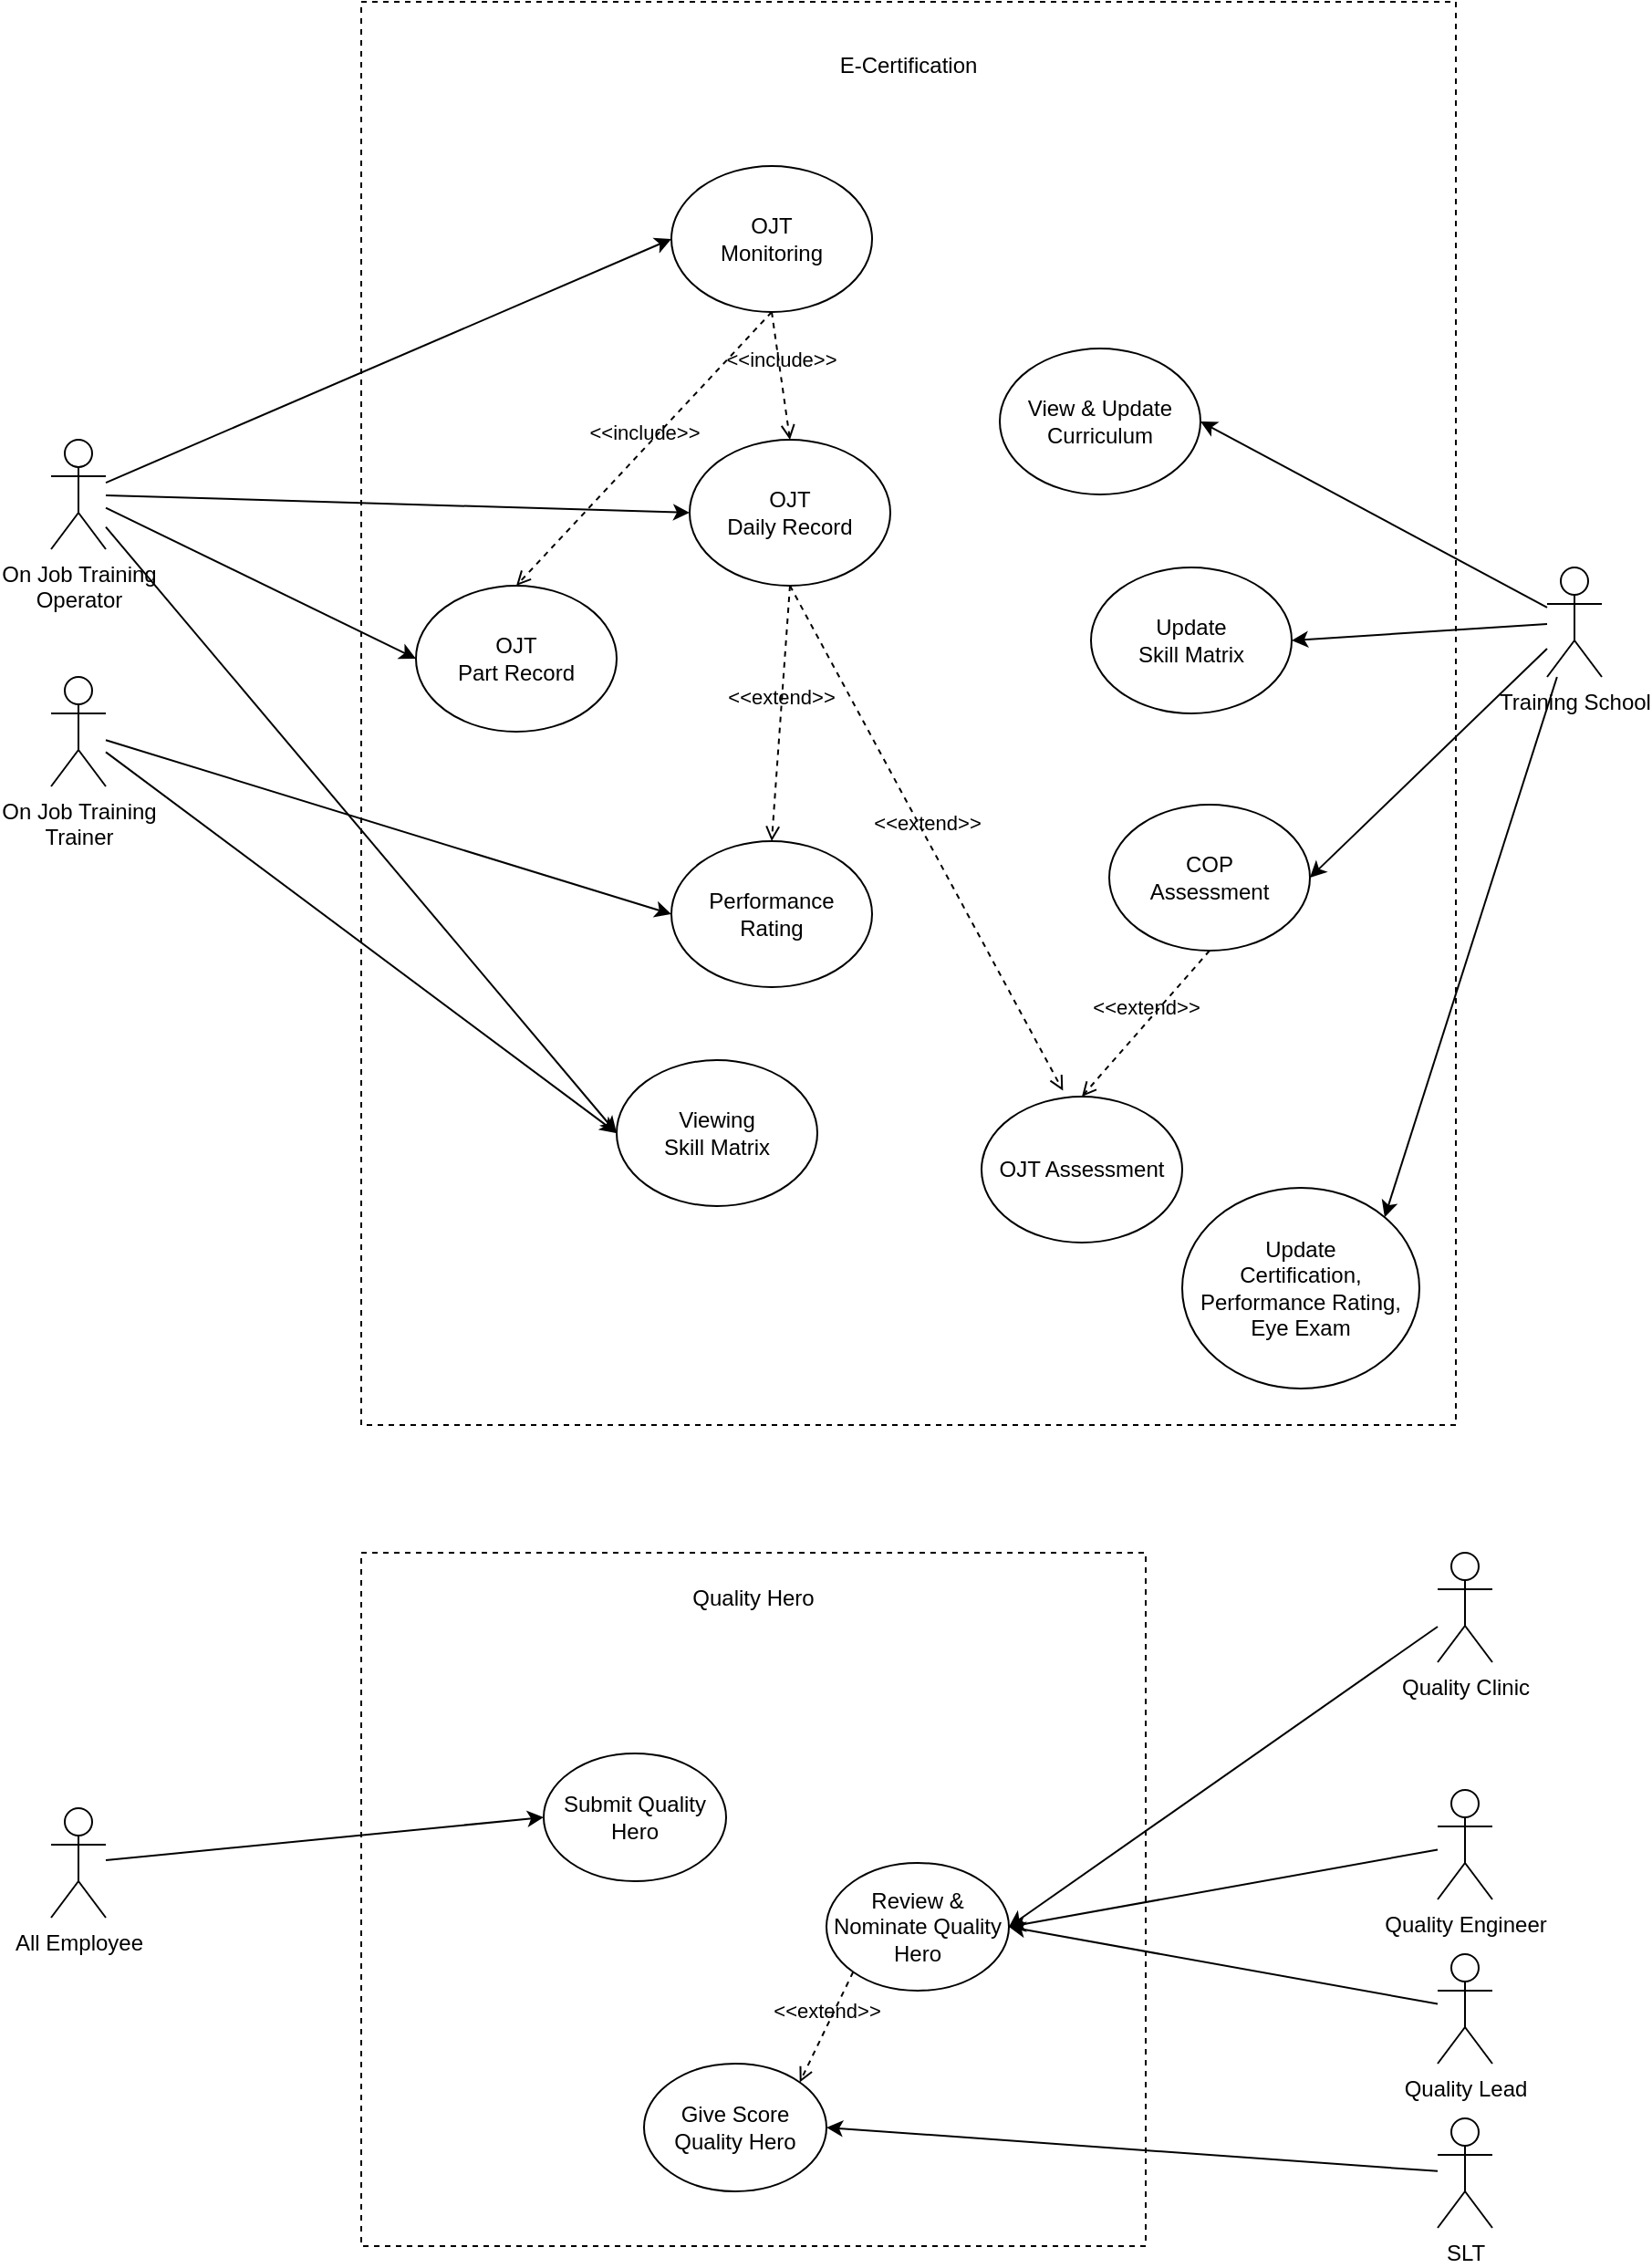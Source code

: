 <mxfile version="28.1.0" pages="5">
  <diagram name="Usecase" id="vAN0KJlrT1s0Eo0WOsTo">
    <mxGraphModel dx="1729" dy="2122" grid="1" gridSize="10" guides="1" tooltips="1" connect="1" arrows="1" fold="1" page="1" pageScale="1" pageWidth="850" pageHeight="1100" math="0" shadow="0">
      <root>
        <mxCell id="0" />
        <mxCell id="1" parent="0" />
        <mxCell id="QV0MePQZohn8qoribHQy-36" value="" style="rounded=0;whiteSpace=wrap;html=1;fillColor=none;dashed=1;" vertex="1" parent="1">
          <mxGeometry x="430" y="-80" width="600" height="780" as="geometry" />
        </mxCell>
        <mxCell id="QV0MePQZohn8qoribHQy-19" style="edgeStyle=none;rounded=0;orthogonalLoop=1;jettySize=auto;html=1;entryX=0;entryY=0.5;entryDx=0;entryDy=0;" edge="1" parent="1" source="QV0MePQZohn8qoribHQy-1" target="QV0MePQZohn8qoribHQy-8">
          <mxGeometry relative="1" as="geometry" />
        </mxCell>
        <mxCell id="QV0MePQZohn8qoribHQy-20" style="edgeStyle=none;rounded=0;orthogonalLoop=1;jettySize=auto;html=1;entryX=0;entryY=0.5;entryDx=0;entryDy=0;" edge="1" parent="1" source="QV0MePQZohn8qoribHQy-1" target="QV0MePQZohn8qoribHQy-9">
          <mxGeometry relative="1" as="geometry" />
        </mxCell>
        <mxCell id="QV0MePQZohn8qoribHQy-21" style="edgeStyle=none;rounded=0;orthogonalLoop=1;jettySize=auto;html=1;entryX=0;entryY=0.5;entryDx=0;entryDy=0;" edge="1" parent="1" source="QV0MePQZohn8qoribHQy-1" target="QV0MePQZohn8qoribHQy-12">
          <mxGeometry relative="1" as="geometry" />
        </mxCell>
        <mxCell id="QV0MePQZohn8qoribHQy-27" style="edgeStyle=none;rounded=0;orthogonalLoop=1;jettySize=auto;html=1;entryX=0;entryY=0.5;entryDx=0;entryDy=0;" edge="1" parent="1" source="QV0MePQZohn8qoribHQy-1" target="QV0MePQZohn8qoribHQy-13">
          <mxGeometry relative="1" as="geometry" />
        </mxCell>
        <mxCell id="QV0MePQZohn8qoribHQy-1" value="On Job Training&lt;div&gt;Operator&lt;/div&gt;" style="shape=umlActor;verticalLabelPosition=bottom;verticalAlign=top;html=1;outlineConnect=0;" vertex="1" parent="1">
          <mxGeometry x="260" y="160" width="30" height="60" as="geometry" />
        </mxCell>
        <mxCell id="QV0MePQZohn8qoribHQy-22" style="edgeStyle=none;rounded=0;orthogonalLoop=1;jettySize=auto;html=1;entryX=0;entryY=0.5;entryDx=0;entryDy=0;" edge="1" parent="1" source="QV0MePQZohn8qoribHQy-6" target="QV0MePQZohn8qoribHQy-10">
          <mxGeometry relative="1" as="geometry" />
        </mxCell>
        <mxCell id="QV0MePQZohn8qoribHQy-26" style="edgeStyle=none;rounded=0;orthogonalLoop=1;jettySize=auto;html=1;entryX=0;entryY=0.5;entryDx=0;entryDy=0;" edge="1" parent="1" source="QV0MePQZohn8qoribHQy-6" target="QV0MePQZohn8qoribHQy-13">
          <mxGeometry relative="1" as="geometry" />
        </mxCell>
        <mxCell id="QV0MePQZohn8qoribHQy-6" value="On Job Training&lt;div&gt;Trainer&lt;/div&gt;" style="shape=umlActor;verticalLabelPosition=bottom;verticalAlign=top;html=1;outlineConnect=0;" vertex="1" parent="1">
          <mxGeometry x="260" y="290" width="30" height="60" as="geometry" />
        </mxCell>
        <mxCell id="QV0MePQZohn8qoribHQy-28" style="edgeStyle=none;rounded=0;orthogonalLoop=1;jettySize=auto;html=1;entryX=1;entryY=0.5;entryDx=0;entryDy=0;" edge="1" parent="1" source="QV0MePQZohn8qoribHQy-7" target="QV0MePQZohn8qoribHQy-11">
          <mxGeometry relative="1" as="geometry" />
        </mxCell>
        <mxCell id="QV0MePQZohn8qoribHQy-29" style="edgeStyle=none;rounded=0;orthogonalLoop=1;jettySize=auto;html=1;entryX=1;entryY=0.5;entryDx=0;entryDy=0;" edge="1" parent="1" source="QV0MePQZohn8qoribHQy-7" target="QV0MePQZohn8qoribHQy-14">
          <mxGeometry relative="1" as="geometry" />
        </mxCell>
        <mxCell id="QV0MePQZohn8qoribHQy-35" style="edgeStyle=none;rounded=0;orthogonalLoop=1;jettySize=auto;html=1;entryX=1;entryY=0.5;entryDx=0;entryDy=0;" edge="1" parent="1" source="QV0MePQZohn8qoribHQy-7" target="QV0MePQZohn8qoribHQy-15">
          <mxGeometry relative="1" as="geometry" />
        </mxCell>
        <mxCell id="QV0MePQZohn8qoribHQy-39" style="edgeStyle=none;rounded=0;orthogonalLoop=1;jettySize=auto;html=1;entryX=1;entryY=0;entryDx=0;entryDy=0;" edge="1" parent="1" source="QV0MePQZohn8qoribHQy-7" target="QV0MePQZohn8qoribHQy-17">
          <mxGeometry relative="1" as="geometry" />
        </mxCell>
        <mxCell id="QV0MePQZohn8qoribHQy-7" value="Training School" style="shape=umlActor;verticalLabelPosition=bottom;verticalAlign=top;html=1;outlineConnect=0;" vertex="1" parent="1">
          <mxGeometry x="1080" y="230" width="30" height="60" as="geometry" />
        </mxCell>
        <mxCell id="QV0MePQZohn8qoribHQy-8" value="OJT&lt;br&gt;Daily Record" style="ellipse;whiteSpace=wrap;html=1;" vertex="1" parent="1">
          <mxGeometry x="610" y="160" width="110" height="80" as="geometry" />
        </mxCell>
        <mxCell id="QV0MePQZohn8qoribHQy-9" value="OJT&lt;br&gt;Part Record" style="ellipse;whiteSpace=wrap;html=1;" vertex="1" parent="1">
          <mxGeometry x="460" y="240" width="110" height="80" as="geometry" />
        </mxCell>
        <mxCell id="QV0MePQZohn8qoribHQy-10" value="Performance &lt;br&gt;Rating" style="ellipse;whiteSpace=wrap;html=1;" vertex="1" parent="1">
          <mxGeometry x="600" y="380" width="110" height="80" as="geometry" />
        </mxCell>
        <mxCell id="QV0MePQZohn8qoribHQy-11" value="View &amp;amp; Update&lt;div&gt;Curriculum&lt;/div&gt;" style="ellipse;whiteSpace=wrap;html=1;" vertex="1" parent="1">
          <mxGeometry x="780" y="110" width="110" height="80" as="geometry" />
        </mxCell>
        <mxCell id="QV0MePQZohn8qoribHQy-12" value="OJT &lt;br&gt;Monitoring" style="ellipse;whiteSpace=wrap;html=1;" vertex="1" parent="1">
          <mxGeometry x="600" y="10" width="110" height="80" as="geometry" />
        </mxCell>
        <mxCell id="QV0MePQZohn8qoribHQy-13" value="Viewing &lt;br&gt;Skill Matrix" style="ellipse;whiteSpace=wrap;html=1;" vertex="1" parent="1">
          <mxGeometry x="570" y="500" width="110" height="80" as="geometry" />
        </mxCell>
        <mxCell id="QV0MePQZohn8qoribHQy-14" value="Update&lt;br&gt;Skill Matrix" style="ellipse;whiteSpace=wrap;html=1;" vertex="1" parent="1">
          <mxGeometry x="830" y="230" width="110" height="80" as="geometry" />
        </mxCell>
        <mxCell id="QV0MePQZohn8qoribHQy-15" value="COP&lt;br&gt;Assessment" style="ellipse;whiteSpace=wrap;html=1;" vertex="1" parent="1">
          <mxGeometry x="840" y="360" width="110" height="80" as="geometry" />
        </mxCell>
        <mxCell id="QV0MePQZohn8qoribHQy-16" value="OJT Assessment" style="ellipse;whiteSpace=wrap;html=1;" vertex="1" parent="1">
          <mxGeometry x="770" y="520" width="110" height="80" as="geometry" />
        </mxCell>
        <mxCell id="QV0MePQZohn8qoribHQy-17" value="Update &lt;br&gt;Certification, Performance Rating, Eye Exam" style="ellipse;whiteSpace=wrap;html=1;" vertex="1" parent="1">
          <mxGeometry x="880" y="570" width="130" height="110" as="geometry" />
        </mxCell>
        <mxCell id="QV0MePQZohn8qoribHQy-23" value="&amp;lt;&amp;lt;extend&amp;gt;&amp;gt;" style="html=1;verticalAlign=bottom;labelBackgroundColor=none;endArrow=open;endFill=0;dashed=1;rounded=0;entryX=0.5;entryY=0;entryDx=0;entryDy=0;exitX=0.5;exitY=1;exitDx=0;exitDy=0;" edge="1" parent="1" source="QV0MePQZohn8qoribHQy-8" target="QV0MePQZohn8qoribHQy-10">
          <mxGeometry width="160" relative="1" as="geometry">
            <mxPoint x="460" y="280" as="sourcePoint" />
            <mxPoint x="620" y="280" as="targetPoint" />
          </mxGeometry>
        </mxCell>
        <mxCell id="QV0MePQZohn8qoribHQy-24" value="&amp;lt;&amp;lt;include&amp;gt;&amp;gt;" style="html=1;verticalAlign=bottom;labelBackgroundColor=none;endArrow=open;endFill=0;dashed=1;rounded=0;entryX=0.5;entryY=0;entryDx=0;entryDy=0;exitX=0.5;exitY=1;exitDx=0;exitDy=0;" edge="1" parent="1" source="QV0MePQZohn8qoribHQy-12" target="QV0MePQZohn8qoribHQy-9">
          <mxGeometry width="160" relative="1" as="geometry">
            <mxPoint x="460" y="280" as="sourcePoint" />
            <mxPoint x="620" y="280" as="targetPoint" />
          </mxGeometry>
        </mxCell>
        <mxCell id="QV0MePQZohn8qoribHQy-25" value="&amp;lt;&amp;lt;include&amp;gt;&amp;gt;" style="html=1;verticalAlign=bottom;labelBackgroundColor=none;endArrow=open;endFill=0;dashed=1;rounded=0;entryX=0.5;entryY=0;entryDx=0;entryDy=0;exitX=0.5;exitY=1;exitDx=0;exitDy=0;" edge="1" parent="1" source="QV0MePQZohn8qoribHQy-12" target="QV0MePQZohn8qoribHQy-8">
          <mxGeometry width="160" relative="1" as="geometry">
            <mxPoint x="720" y="190" as="sourcePoint" />
            <mxPoint x="580" y="340" as="targetPoint" />
          </mxGeometry>
        </mxCell>
        <mxCell id="QV0MePQZohn8qoribHQy-33" value="&amp;lt;&amp;lt;extend&amp;gt;&amp;gt;" style="html=1;verticalAlign=bottom;labelBackgroundColor=none;endArrow=open;endFill=0;dashed=1;rounded=0;entryX=0.406;entryY=-0.04;entryDx=0;entryDy=0;exitX=0.5;exitY=1;exitDx=0;exitDy=0;entryPerimeter=0;" edge="1" parent="1" source="QV0MePQZohn8qoribHQy-8" target="QV0MePQZohn8qoribHQy-16">
          <mxGeometry width="160" relative="1" as="geometry">
            <mxPoint x="760" y="350" as="sourcePoint" />
            <mxPoint x="935" y="496" as="targetPoint" />
          </mxGeometry>
        </mxCell>
        <mxCell id="QV0MePQZohn8qoribHQy-34" value="&amp;lt;&amp;lt;extend&amp;gt;&amp;gt;" style="html=1;verticalAlign=bottom;labelBackgroundColor=none;endArrow=open;endFill=0;dashed=1;rounded=0;entryX=0.5;entryY=0;entryDx=0;entryDy=0;exitX=0.5;exitY=1;exitDx=0;exitDy=0;" edge="1" parent="1" source="QV0MePQZohn8qoribHQy-15" target="QV0MePQZohn8qoribHQy-16">
          <mxGeometry width="160" relative="1" as="geometry">
            <mxPoint x="680" y="250" as="sourcePoint" />
            <mxPoint x="830" y="517" as="targetPoint" />
          </mxGeometry>
        </mxCell>
        <mxCell id="QV0MePQZohn8qoribHQy-37" value="E-Certification" style="text;html=1;align=center;verticalAlign=middle;whiteSpace=wrap;rounded=0;" vertex="1" parent="1">
          <mxGeometry x="675" y="-60" width="110" height="30" as="geometry" />
        </mxCell>
        <mxCell id="QV0MePQZohn8qoribHQy-40" value="" style="rounded=0;whiteSpace=wrap;html=1;fillColor=none;dashed=1;" vertex="1" parent="1">
          <mxGeometry x="430" y="770" width="430" height="380" as="geometry" />
        </mxCell>
        <mxCell id="QV0MePQZohn8qoribHQy-41" value="Quality Hero" style="text;html=1;align=center;verticalAlign=middle;whiteSpace=wrap;rounded=0;" vertex="1" parent="1">
          <mxGeometry x="590" y="780" width="110" height="30" as="geometry" />
        </mxCell>
        <mxCell id="QV0MePQZohn8qoribHQy-50" style="edgeStyle=none;rounded=0;orthogonalLoop=1;jettySize=auto;html=1;entryX=0;entryY=0.5;entryDx=0;entryDy=0;" edge="1" parent="1" source="QV0MePQZohn8qoribHQy-42" target="QV0MePQZohn8qoribHQy-43">
          <mxGeometry relative="1" as="geometry" />
        </mxCell>
        <mxCell id="QV0MePQZohn8qoribHQy-42" value="All Employee" style="shape=umlActor;verticalLabelPosition=bottom;verticalAlign=top;html=1;outlineConnect=0;" vertex="1" parent="1">
          <mxGeometry x="260" y="910" width="30" height="60" as="geometry" />
        </mxCell>
        <mxCell id="QV0MePQZohn8qoribHQy-43" value="Submit Quality Hero" style="ellipse;whiteSpace=wrap;html=1;" vertex="1" parent="1">
          <mxGeometry x="530" y="880" width="100" height="70" as="geometry" />
        </mxCell>
        <mxCell id="QV0MePQZohn8qoribHQy-44" value="Review &amp;amp; Nominate Quality Hero" style="ellipse;whiteSpace=wrap;html=1;" vertex="1" parent="1">
          <mxGeometry x="685" y="940" width="100" height="70" as="geometry" />
        </mxCell>
        <mxCell id="QV0MePQZohn8qoribHQy-45" value="Give Score&lt;div&gt;Quality Hero&lt;/div&gt;" style="ellipse;whiteSpace=wrap;html=1;" vertex="1" parent="1">
          <mxGeometry x="585" y="1050" width="100" height="70" as="geometry" />
        </mxCell>
        <mxCell id="QV0MePQZohn8qoribHQy-51" style="edgeStyle=none;rounded=0;orthogonalLoop=1;jettySize=auto;html=1;entryX=1;entryY=0.5;entryDx=0;entryDy=0;" edge="1" parent="1" source="QV0MePQZohn8qoribHQy-46" target="QV0MePQZohn8qoribHQy-44">
          <mxGeometry relative="1" as="geometry" />
        </mxCell>
        <mxCell id="QV0MePQZohn8qoribHQy-46" value="Quality Clinic" style="shape=umlActor;verticalLabelPosition=bottom;verticalAlign=top;html=1;outlineConnect=0;" vertex="1" parent="1">
          <mxGeometry x="1020" y="770" width="30" height="60" as="geometry" />
        </mxCell>
        <mxCell id="QV0MePQZohn8qoribHQy-52" style="edgeStyle=none;rounded=0;orthogonalLoop=1;jettySize=auto;html=1;entryX=1;entryY=0.5;entryDx=0;entryDy=0;" edge="1" parent="1" source="QV0MePQZohn8qoribHQy-47" target="QV0MePQZohn8qoribHQy-44">
          <mxGeometry relative="1" as="geometry" />
        </mxCell>
        <mxCell id="QV0MePQZohn8qoribHQy-47" value="Quality Engineer" style="shape=umlActor;verticalLabelPosition=bottom;verticalAlign=top;html=1;outlineConnect=0;" vertex="1" parent="1">
          <mxGeometry x="1020" y="900" width="30" height="60" as="geometry" />
        </mxCell>
        <mxCell id="QV0MePQZohn8qoribHQy-56" style="edgeStyle=none;rounded=0;orthogonalLoop=1;jettySize=auto;html=1;entryX=1;entryY=0.5;entryDx=0;entryDy=0;" edge="1" parent="1" source="QV0MePQZohn8qoribHQy-48" target="QV0MePQZohn8qoribHQy-45">
          <mxGeometry relative="1" as="geometry" />
        </mxCell>
        <mxCell id="QV0MePQZohn8qoribHQy-48" value="SLT" style="shape=umlActor;verticalLabelPosition=bottom;verticalAlign=top;html=1;outlineConnect=0;" vertex="1" parent="1">
          <mxGeometry x="1020" y="1080" width="30" height="60" as="geometry" />
        </mxCell>
        <mxCell id="QV0MePQZohn8qoribHQy-53" style="edgeStyle=none;rounded=0;orthogonalLoop=1;jettySize=auto;html=1;entryX=1;entryY=0.5;entryDx=0;entryDy=0;" edge="1" parent="1" source="QV0MePQZohn8qoribHQy-49" target="QV0MePQZohn8qoribHQy-44">
          <mxGeometry relative="1" as="geometry" />
        </mxCell>
        <mxCell id="QV0MePQZohn8qoribHQy-49" value="Quality Lead" style="shape=umlActor;verticalLabelPosition=bottom;verticalAlign=top;html=1;outlineConnect=0;" vertex="1" parent="1">
          <mxGeometry x="1020" y="990" width="30" height="60" as="geometry" />
        </mxCell>
        <mxCell id="QV0MePQZohn8qoribHQy-55" value="&amp;lt;&amp;lt;extend&amp;gt;&amp;gt;" style="html=1;verticalAlign=bottom;labelBackgroundColor=none;endArrow=open;endFill=0;dashed=1;rounded=0;entryX=1;entryY=0;entryDx=0;entryDy=0;exitX=0;exitY=1;exitDx=0;exitDy=0;" edge="1" parent="1" source="QV0MePQZohn8qoribHQy-44" target="QV0MePQZohn8qoribHQy-45">
          <mxGeometry width="160" relative="1" as="geometry">
            <mxPoint x="790" y="740" as="sourcePoint" />
            <mxPoint x="910" y="667" as="targetPoint" />
          </mxGeometry>
        </mxCell>
      </root>
    </mxGraphModel>
  </diagram>
  <diagram id="2bo0rojTmRzkDdAldzj6" name="SubSystem DIagram">
    <mxGraphModel dx="1556" dy="920" grid="1" gridSize="10" guides="1" tooltips="1" connect="1" arrows="1" fold="1" page="1" pageScale="1" pageWidth="850" pageHeight="1100" math="0" shadow="0">
      <root>
        <mxCell id="0" />
        <mxCell id="1" parent="0" />
        <mxCell id="9ZQeWjVMcdLqzTaqFXvE-1" style="edgeStyle=none;rounded=0;orthogonalLoop=1;jettySize=auto;html=1;entryX=0;entryY=0.5;entryDx=0;entryDy=0;" edge="1" parent="1" source="9ZQeWjVMcdLqzTaqFXvE-3" target="9ZQeWjVMcdLqzTaqFXvE-10">
          <mxGeometry relative="1" as="geometry" />
        </mxCell>
        <mxCell id="9ZQeWjVMcdLqzTaqFXvE-2" style="edgeStyle=none;rounded=0;orthogonalLoop=1;jettySize=auto;html=1;entryX=0;entryY=0.5;entryDx=0;entryDy=0;" edge="1" parent="1" source="9ZQeWjVMcdLqzTaqFXvE-3" target="9ZQeWjVMcdLqzTaqFXvE-11">
          <mxGeometry relative="1" as="geometry" />
        </mxCell>
        <mxCell id="9ZQeWjVMcdLqzTaqFXvE-3" value="E-Certification" style="rounded=0;whiteSpace=wrap;html=1;" vertex="1" parent="1">
          <mxGeometry x="270" y="468" width="120" height="60" as="geometry" />
        </mxCell>
        <mxCell id="9ZQeWjVMcdLqzTaqFXvE-4" style="edgeStyle=none;rounded=0;orthogonalLoop=1;jettySize=auto;html=1;entryX=0;entryY=0.5;entryDx=0;entryDy=0;" edge="1" parent="1" source="9ZQeWjVMcdLqzTaqFXvE-10" target="9ZQeWjVMcdLqzTaqFXvE-12">
          <mxGeometry relative="1" as="geometry" />
        </mxCell>
        <mxCell id="9ZQeWjVMcdLqzTaqFXvE-5" style="edgeStyle=none;rounded=0;orthogonalLoop=1;jettySize=auto;html=1;entryX=0;entryY=0.5;entryDx=0;entryDy=0;" edge="1" parent="1" source="9ZQeWjVMcdLqzTaqFXvE-10" target="9ZQeWjVMcdLqzTaqFXvE-13">
          <mxGeometry relative="1" as="geometry" />
        </mxCell>
        <mxCell id="9ZQeWjVMcdLqzTaqFXvE-6" style="edgeStyle=none;rounded=0;orthogonalLoop=1;jettySize=auto;html=1;entryX=0;entryY=0.5;entryDx=0;entryDy=0;" edge="1" parent="1" source="9ZQeWjVMcdLqzTaqFXvE-10" target="9ZQeWjVMcdLqzTaqFXvE-14">
          <mxGeometry relative="1" as="geometry" />
        </mxCell>
        <mxCell id="9ZQeWjVMcdLqzTaqFXvE-7" style="edgeStyle=none;rounded=0;orthogonalLoop=1;jettySize=auto;html=1;entryX=0;entryY=0.5;entryDx=0;entryDy=0;" edge="1" parent="1" source="9ZQeWjVMcdLqzTaqFXvE-10" target="9ZQeWjVMcdLqzTaqFXvE-15">
          <mxGeometry relative="1" as="geometry" />
        </mxCell>
        <mxCell id="9ZQeWjVMcdLqzTaqFXvE-8" style="edgeStyle=none;rounded=0;orthogonalLoop=1;jettySize=auto;html=1;entryX=0;entryY=0.5;entryDx=0;entryDy=0;" edge="1" parent="1" source="9ZQeWjVMcdLqzTaqFXvE-10" target="9ZQeWjVMcdLqzTaqFXvE-16">
          <mxGeometry relative="1" as="geometry" />
        </mxCell>
        <mxCell id="9ZQeWjVMcdLqzTaqFXvE-9" style="edgeStyle=none;rounded=0;orthogonalLoop=1;jettySize=auto;html=1;entryX=0;entryY=0.5;entryDx=0;entryDy=0;" edge="1" parent="1" source="9ZQeWjVMcdLqzTaqFXvE-10" target="9ZQeWjVMcdLqzTaqFXvE-17">
          <mxGeometry relative="1" as="geometry" />
        </mxCell>
        <mxCell id="9ZQeWjVMcdLqzTaqFXvE-10" value="OJT App" style="rounded=0;whiteSpace=wrap;html=1;" vertex="1" parent="1">
          <mxGeometry x="430" y="363" width="120" height="60" as="geometry" />
        </mxCell>
        <mxCell id="9ZQeWjVMcdLqzTaqFXvE-11" value="Quality Hero App" style="rounded=0;whiteSpace=wrap;html=1;" vertex="1" parent="1">
          <mxGeometry x="440" y="710" width="120" height="60" as="geometry" />
        </mxCell>
        <mxCell id="9ZQeWjVMcdLqzTaqFXvE-12" value="Training School" style="rounded=0;whiteSpace=wrap;html=1;" vertex="1" parent="1">
          <mxGeometry x="660" y="220" width="120" height="60" as="geometry" />
        </mxCell>
        <mxCell id="9ZQeWjVMcdLqzTaqFXvE-13" value="Skill Matrix" style="rounded=0;whiteSpace=wrap;html=1;" vertex="1" parent="1">
          <mxGeometry x="660" y="303" width="120" height="60" as="geometry" />
        </mxCell>
        <mxCell id="9ZQeWjVMcdLqzTaqFXvE-14" value="COP" style="rounded=0;whiteSpace=wrap;html=1;" vertex="1" parent="1">
          <mxGeometry x="660" y="385" width="120" height="60" as="geometry" />
        </mxCell>
        <mxCell id="9ZQeWjVMcdLqzTaqFXvE-15" value="Certification" style="rounded=0;whiteSpace=wrap;html=1;" vertex="1" parent="1">
          <mxGeometry x="660" y="468" width="120" height="60" as="geometry" />
        </mxCell>
        <mxCell id="9ZQeWjVMcdLqzTaqFXvE-16" value="OJT" style="rounded=0;whiteSpace=wrap;html=1;" vertex="1" parent="1">
          <mxGeometry x="660" y="550" width="120" height="60" as="geometry" />
        </mxCell>
        <mxCell id="9ZQeWjVMcdLqzTaqFXvE-17" value="Non-Compliane Record" style="rounded=0;whiteSpace=wrap;html=1;" vertex="1" parent="1">
          <mxGeometry x="660" y="640" width="120" height="60" as="geometry" />
        </mxCell>
      </root>
    </mxGraphModel>
  </diagram>
  <diagram id="zSvBbYsJGcIfX-DMpDuh" name="DFD Level 0/Context">
    <mxGraphModel dx="778" dy="460" grid="1" gridSize="10" guides="1" tooltips="1" connect="1" arrows="1" fold="1" page="1" pageScale="1" pageWidth="850" pageHeight="1100" math="0" shadow="0">
      <root>
        <mxCell id="0" />
        <mxCell id="1" parent="0" />
        <mxCell id="m7UTtOrM_6-GdsCQAJFo-5" style="edgeStyle=none;rounded=0;orthogonalLoop=1;jettySize=auto;html=1;entryX=0;entryY=0.5;entryDx=0;entryDy=0;" edge="1" parent="1">
          <mxGeometry relative="1" as="geometry">
            <mxPoint x="320" y="180" as="sourcePoint" />
            <mxPoint x="450" y="180" as="targetPoint" />
          </mxGeometry>
        </mxCell>
        <mxCell id="m7UTtOrM_6-GdsCQAJFo-9" style="edgeStyle=none;rounded=0;orthogonalLoop=1;jettySize=auto;html=1;entryX=1;entryY=0.5;entryDx=0;entryDy=0;" edge="1" parent="1" source="m7UTtOrM_6-GdsCQAJFo-1">
          <mxGeometry relative="1" as="geometry">
            <mxPoint x="450" y="200" as="sourcePoint" />
            <mxPoint x="320" y="200" as="targetPoint" />
          </mxGeometry>
        </mxCell>
        <mxCell id="m7UTtOrM_6-GdsCQAJFo-12" style="edgeStyle=none;rounded=0;orthogonalLoop=1;jettySize=auto;html=1;entryX=0.5;entryY=0;entryDx=0;entryDy=0;" edge="1" parent="1">
          <mxGeometry relative="1" as="geometry">
            <mxPoint x="500" y="230" as="sourcePoint" />
            <mxPoint x="500" y="300" as="targetPoint" />
          </mxGeometry>
        </mxCell>
        <mxCell id="m7UTtOrM_6-GdsCQAJFo-2" value="E-Document &lt;br&gt;Request" style="ellipse;whiteSpace=wrap;html=1;" vertex="1" parent="1">
          <mxGeometry x="450" y="150" width="90" height="80" as="geometry" />
        </mxCell>
        <mxCell id="m7UTtOrM_6-GdsCQAJFo-3" value="Email Server" style="rounded=1;whiteSpace=wrap;html=1;" vertex="1" parent="1">
          <mxGeometry x="610" y="170" width="90" height="40" as="geometry" />
        </mxCell>
        <mxCell id="m7UTtOrM_6-GdsCQAJFo-11" style="edgeStyle=none;rounded=0;orthogonalLoop=1;jettySize=auto;html=1;entryX=0.5;entryY=1;entryDx=0;entryDy=0;" edge="1" parent="1">
          <mxGeometry relative="1" as="geometry">
            <mxPoint x="490" y="300" as="sourcePoint" />
            <mxPoint x="490" y="230" as="targetPoint" />
          </mxGeometry>
        </mxCell>
        <mxCell id="m7UTtOrM_6-GdsCQAJFo-4" value="&lt;div&gt;SQL Server Database&lt;/div&gt;" style="rounded=1;whiteSpace=wrap;html=1;" vertex="1" parent="1">
          <mxGeometry x="442.5" y="300" width="105" height="60" as="geometry" />
        </mxCell>
        <mxCell id="m7UTtOrM_6-GdsCQAJFo-7" style="edgeStyle=none;rounded=0;orthogonalLoop=1;jettySize=auto;html=1;exitX=0.5;exitY=1;exitDx=0;exitDy=0;" edge="1" parent="1" source="m7UTtOrM_6-GdsCQAJFo-3" target="m7UTtOrM_6-GdsCQAJFo-3">
          <mxGeometry relative="1" as="geometry" />
        </mxCell>
        <mxCell id="m7UTtOrM_6-GdsCQAJFo-14" value="" style="edgeStyle=none;rounded=0;orthogonalLoop=1;jettySize=auto;html=1;entryX=1;entryY=0.75;entryDx=0;entryDy=0;" edge="1" parent="1" target="m7UTtOrM_6-GdsCQAJFo-1">
          <mxGeometry relative="1" as="geometry">
            <mxPoint x="450" y="200" as="sourcePoint" />
            <mxPoint x="320" y="200" as="targetPoint" />
          </mxGeometry>
        </mxCell>
        <mxCell id="m7UTtOrM_6-GdsCQAJFo-1" value="Employee" style="rounded=1;whiteSpace=wrap;html=1;" vertex="1" parent="1">
          <mxGeometry x="270" y="170" width="100" height="40" as="geometry" />
        </mxCell>
        <mxCell id="m7UTtOrM_6-GdsCQAJFo-15" style="edgeStyle=none;rounded=0;orthogonalLoop=1;jettySize=auto;html=1;entryX=0;entryY=0.75;entryDx=0;entryDy=0;" edge="1" parent="1">
          <mxGeometry relative="1" as="geometry">
            <mxPoint x="540" y="189.66" as="sourcePoint" />
            <mxPoint x="610" y="189.66" as="targetPoint" />
          </mxGeometry>
        </mxCell>
      </root>
    </mxGraphModel>
  </diagram>
  <diagram id="57gPns79eoFRyqH_Bc4X" name="DFD level 1">
    <mxGraphModel dx="1556" dy="920" grid="1" gridSize="10" guides="1" tooltips="1" connect="1" arrows="1" fold="1" page="1" pageScale="1" pageWidth="850" pageHeight="1100" math="0" shadow="0">
      <root>
        <mxCell id="0" />
        <mxCell id="1" parent="0" />
        <mxCell id="9aMNcmojFYWeazhY71eC-5" style="edgeStyle=orthogonalEdgeStyle;rounded=0;orthogonalLoop=1;jettySize=auto;html=1;entryX=0;entryY=0.5;entryDx=0;entryDy=0;exitX=1;exitY=0.5;exitDx=0;exitDy=0;" edge="1" parent="1" source="xCAsNqP9q1oA0xWjeQf3-8" target="xCAsNqP9q1oA0xWjeQf3-4">
          <mxGeometry relative="1" as="geometry" />
        </mxCell>
        <mxCell id="9aMNcmojFYWeazhY71eC-6" style="edgeStyle=orthogonalEdgeStyle;rounded=0;orthogonalLoop=1;jettySize=auto;html=1;entryX=0;entryY=0.5;entryDx=0;entryDy=0;exitX=1;exitY=0.5;exitDx=0;exitDy=0;" edge="1" parent="1" source="xCAsNqP9q1oA0xWjeQf3-8" target="xCAsNqP9q1oA0xWjeQf3-6">
          <mxGeometry relative="1" as="geometry" />
        </mxCell>
        <mxCell id="9aMNcmojFYWeazhY71eC-9" style="edgeStyle=orthogonalEdgeStyle;rounded=0;orthogonalLoop=1;jettySize=auto;html=1;entryX=0;entryY=0.5;entryDx=0;entryDy=0;exitX=1;exitY=0.5;exitDx=0;exitDy=0;" edge="1" parent="1" source="xCAsNqP9q1oA0xWjeQf3-8" target="xCAsNqP9q1oA0xWjeQf3-9">
          <mxGeometry relative="1" as="geometry">
            <mxPoint x="200" y="568" as="sourcePoint" />
          </mxGeometry>
        </mxCell>
        <mxCell id="9aMNcmojFYWeazhY71eC-10" style="edgeStyle=orthogonalEdgeStyle;rounded=0;orthogonalLoop=1;jettySize=auto;html=1;entryX=0;entryY=0.5;entryDx=0;entryDy=0;exitX=1;exitY=0.5;exitDx=0;exitDy=0;" edge="1" parent="1" source="xCAsNqP9q1oA0xWjeQf3-8" target="xCAsNqP9q1oA0xWjeQf3-10">
          <mxGeometry relative="1" as="geometry" />
        </mxCell>
        <mxCell id="9aMNcmojFYWeazhY71eC-11" style="edgeStyle=orthogonalEdgeStyle;rounded=0;orthogonalLoop=1;jettySize=auto;html=1;entryX=0;entryY=0.5;entryDx=0;entryDy=0;exitX=1;exitY=0.5;exitDx=0;exitDy=0;" edge="1" parent="1" source="xCAsNqP9q1oA0xWjeQf3-8" target="xCAsNqP9q1oA0xWjeQf3-11">
          <mxGeometry relative="1" as="geometry" />
        </mxCell>
        <mxCell id="9aMNcmojFYWeazhY71eC-30" style="edgeStyle=orthogonalEdgeStyle;rounded=0;orthogonalLoop=1;jettySize=auto;html=1;entryX=0.5;entryY=1;entryDx=0;entryDy=0;" edge="1" parent="1" source="xCAsNqP9q1oA0xWjeQf3-1" target="xCAsNqP9q1oA0xWjeQf3-8">
          <mxGeometry relative="1" as="geometry">
            <mxPoint x="140" y="540" as="targetPoint" />
          </mxGeometry>
        </mxCell>
        <mxCell id="xCAsNqP9q1oA0xWjeQf3-1" value="User" style="rounded=1;whiteSpace=wrap;html=1;" vertex="1" parent="1">
          <mxGeometry x="72" y="550" width="120" height="40" as="geometry" />
        </mxCell>
        <mxCell id="9aMNcmojFYWeazhY71eC-32" style="edgeStyle=orthogonalEdgeStyle;rounded=0;orthogonalLoop=1;jettySize=auto;html=1;entryX=1;entryY=0.5;entryDx=0;entryDy=0;" edge="1" parent="1" source="9aMNcmojFYWeazhY71eC-2" target="xCAsNqP9q1oA0xWjeQf3-7">
          <mxGeometry relative="1" as="geometry">
            <Array as="points">
              <mxPoint x="670" y="808" />
            </Array>
          </mxGeometry>
        </mxCell>
        <mxCell id="9aMNcmojFYWeazhY71eC-2" value="Database" style="shape=cylinder3;whiteSpace=wrap;html=1;boundedLbl=1;backgroundOutline=1;size=15;" vertex="1" parent="1">
          <mxGeometry x="630" y="490" width="80" height="80" as="geometry" />
        </mxCell>
        <mxCell id="9aMNcmojFYWeazhY71eC-12" style="edgeStyle=orthogonalEdgeStyle;rounded=0;orthogonalLoop=1;jettySize=auto;html=1;entryX=0;entryY=0.5;entryDx=0;entryDy=0;entryPerimeter=0;" edge="1" parent="1" source="xCAsNqP9q1oA0xWjeQf3-4" target="9aMNcmojFYWeazhY71eC-2">
          <mxGeometry relative="1" as="geometry" />
        </mxCell>
        <mxCell id="9aMNcmojFYWeazhY71eC-13" style="edgeStyle=orthogonalEdgeStyle;rounded=0;orthogonalLoop=1;jettySize=auto;html=1;entryX=0;entryY=0.5;entryDx=0;entryDy=0;entryPerimeter=0;" edge="1" parent="1" source="xCAsNqP9q1oA0xWjeQf3-6" target="9aMNcmojFYWeazhY71eC-2">
          <mxGeometry relative="1" as="geometry" />
        </mxCell>
        <mxCell id="9aMNcmojFYWeazhY71eC-16" style="edgeStyle=orthogonalEdgeStyle;rounded=0;orthogonalLoop=1;jettySize=auto;html=1;entryX=0;entryY=0.5;entryDx=0;entryDy=0;entryPerimeter=0;" edge="1" parent="1" source="xCAsNqP9q1oA0xWjeQf3-9" target="9aMNcmojFYWeazhY71eC-2">
          <mxGeometry relative="1" as="geometry" />
        </mxCell>
        <mxCell id="9aMNcmojFYWeazhY71eC-17" style="edgeStyle=orthogonalEdgeStyle;rounded=0;orthogonalLoop=1;jettySize=auto;html=1;entryX=0;entryY=0.5;entryDx=0;entryDy=0;entryPerimeter=0;" edge="1" parent="1" source="xCAsNqP9q1oA0xWjeQf3-10" target="9aMNcmojFYWeazhY71eC-2">
          <mxGeometry relative="1" as="geometry" />
        </mxCell>
        <mxCell id="9aMNcmojFYWeazhY71eC-18" style="edgeStyle=orthogonalEdgeStyle;rounded=0;orthogonalLoop=1;jettySize=auto;html=1;entryX=0;entryY=0.5;entryDx=0;entryDy=0;entryPerimeter=0;" edge="1" parent="1" source="xCAsNqP9q1oA0xWjeQf3-11" target="9aMNcmojFYWeazhY71eC-2">
          <mxGeometry relative="1" as="geometry" />
        </mxCell>
        <mxCell id="9aMNcmojFYWeazhY71eC-20" value="Email Server" style="rounded=1;whiteSpace=wrap;html=1;" vertex="1" parent="1">
          <mxGeometry x="630" y="360" width="100" height="40" as="geometry" />
        </mxCell>
        <mxCell id="9aMNcmojFYWeazhY71eC-22" style="edgeStyle=orthogonalEdgeStyle;rounded=0;orthogonalLoop=1;jettySize=auto;html=1;entryX=0;entryY=0.5;entryDx=0;entryDy=0;" edge="1" parent="1" source="xCAsNqP9q1oA0xWjeQf3-11" target="9aMNcmojFYWeazhY71eC-20">
          <mxGeometry relative="1" as="geometry" />
        </mxCell>
        <mxCell id="9aMNcmojFYWeazhY71eC-23" style="edgeStyle=orthogonalEdgeStyle;rounded=0;orthogonalLoop=1;jettySize=auto;html=1;entryX=0;entryY=0.5;entryDx=0;entryDy=0;" edge="1" parent="1" source="xCAsNqP9q1oA0xWjeQf3-10" target="9aMNcmojFYWeazhY71eC-20">
          <mxGeometry relative="1" as="geometry" />
        </mxCell>
        <mxCell id="9aMNcmojFYWeazhY71eC-24" style="edgeStyle=orthogonalEdgeStyle;rounded=0;orthogonalLoop=1;jettySize=auto;html=1;entryX=0;entryY=0.5;entryDx=0;entryDy=0;" edge="1" parent="1" source="xCAsNqP9q1oA0xWjeQf3-9" target="9aMNcmojFYWeazhY71eC-20">
          <mxGeometry relative="1" as="geometry" />
        </mxCell>
        <mxCell id="9aMNcmojFYWeazhY71eC-27" style="edgeStyle=orthogonalEdgeStyle;rounded=0;orthogonalLoop=1;jettySize=auto;html=1;entryX=0;entryY=0.5;entryDx=0;entryDy=0;" edge="1" parent="1" source="xCAsNqP9q1oA0xWjeQf3-6" target="9aMNcmojFYWeazhY71eC-20">
          <mxGeometry relative="1" as="geometry" />
        </mxCell>
        <mxCell id="9aMNcmojFYWeazhY71eC-28" style="edgeStyle=orthogonalEdgeStyle;rounded=0;orthogonalLoop=1;jettySize=auto;html=1;entryX=0;entryY=0.5;entryDx=0;entryDy=0;" edge="1" parent="1" source="xCAsNqP9q1oA0xWjeQf3-4" target="9aMNcmojFYWeazhY71eC-20">
          <mxGeometry relative="1" as="geometry" />
        </mxCell>
        <mxCell id="9aMNcmojFYWeazhY71eC-33" style="edgeStyle=orthogonalEdgeStyle;rounded=0;orthogonalLoop=1;jettySize=auto;html=1;entryX=0.5;entryY=1;entryDx=0;entryDy=0;" edge="1" parent="1" source="xCAsNqP9q1oA0xWjeQf3-7" target="xCAsNqP9q1oA0xWjeQf3-1">
          <mxGeometry relative="1" as="geometry" />
        </mxCell>
        <mxCell id="xCAsNqP9q1oA0xWjeQf3-7" value="Dashboard Reporting" style="ellipse;whiteSpace=wrap;html=1;" vertex="1" parent="1">
          <mxGeometry x="336" y="760.004" width="104" height="95.169" as="geometry" />
        </mxCell>
        <mxCell id="xCAsNqP9q1oA0xWjeQf3-8" value="User Authentication" style="ellipse;whiteSpace=wrap;html=1;" vertex="1" parent="1">
          <mxGeometry x="80" y="412.416" width="104" height="95.169" as="geometry" />
        </mxCell>
        <mxCell id="xCAsNqP9q1oA0xWjeQf3-4" value="OJT Management" style="ellipse;whiteSpace=wrap;html=1;" vertex="1" parent="1">
          <mxGeometry x="336" y="411" width="104" height="95.169" as="geometry" />
        </mxCell>
        <mxCell id="xCAsNqP9q1oA0xWjeQf3-6" value="Skill Matrix Management" style="ellipse;whiteSpace=wrap;html=1;" vertex="1" parent="1">
          <mxGeometry x="336" y="301" width="104" height="95.169" as="geometry" />
        </mxCell>
        <mxCell id="xCAsNqP9q1oA0xWjeQf3-9" value="Quality Hero Management" style="ellipse;whiteSpace=wrap;html=1;" vertex="1" parent="1">
          <mxGeometry x="336" y="190.0" width="104" height="95.169" as="geometry" />
        </mxCell>
        <mxCell id="xCAsNqP9q1oA0xWjeQf3-10" value="Training School Management" style="ellipse;whiteSpace=wrap;html=1;" vertex="1" parent="1">
          <mxGeometry x="336" y="522" width="104" height="95.169" as="geometry" />
        </mxCell>
        <mxCell id="xCAsNqP9q1oA0xWjeQf3-11" value="NonCompliance Record&lt;br&gt;Management" style="ellipse;whiteSpace=wrap;html=1;" vertex="1" parent="1">
          <mxGeometry x="336" y="632.421" width="104" height="95.169" as="geometry" />
        </mxCell>
      </root>
    </mxGraphModel>
  </diagram>
  <diagram id="FXYLLReCP17rq4ZPiSBc" name="DFD Level 2">
    <mxGraphModel dx="1669" dy="484" grid="1" gridSize="10" guides="1" tooltips="1" connect="1" arrows="1" fold="1" page="1" pageScale="1" pageWidth="850" pageHeight="1100" math="0" shadow="0">
      <root>
        <mxCell id="0" />
        <mxCell id="1" parent="0" />
        <mxCell id="mTpBHCVEnkC9rHQ2sfNS-96" style="edgeStyle=orthogonalEdgeStyle;rounded=0;orthogonalLoop=1;jettySize=auto;html=1;entryX=0.5;entryY=1;entryDx=0;entryDy=0;" edge="1" parent="1" source="mTpBHCVEnkC9rHQ2sfNS-67" target="mTpBHCVEnkC9rHQ2sfNS-91">
          <mxGeometry relative="1" as="geometry">
            <Array as="points">
              <mxPoint x="1700" y="611" />
              <mxPoint x="1700" y="660" />
              <mxPoint x="1305" y="660" />
            </Array>
          </mxGeometry>
        </mxCell>
        <mxCell id="zmAvErMRMkLO10E_P2b0-1" value="[User] &#xa;  |--(NPP, Password)--&gt; [Login] &#xa;  |                        |--cek--&gt; [OJT_UserList] &#xa;  |                        |--ambil info--&gt; [EMPL]&#xa;  |                        |--set--&gt; [Session]&#xa;  |&lt;------status-----------|&#xa;&#xa;&#xa;  |--(NPP, Nama, Password)--&gt; [Register]&#xa;  |                           |--cek--&gt; [OJT_UserList]&#xa;  |                           |--tambah--&gt; [OJT_UserList]&#xa;  |&lt;------status--------------|&#xa;&#xa;&#xa;  |--(Logout)--&gt; [Logout]&#xa;  |                |--clear--&gt; [Session]&#xa;  |&lt;------status---|&#xa;&#xa;&#xa;  |--(NPP, newPassword, OTP)--&gt; [Change Password]&#xa;  |                             |--cek--&gt; [OJT_UserList]&#xa;  |                             |--update--&gt; [OJT_UserList]&#xa;  |&lt;------status----------------|&#xa;&#xa;&#xa;  |--(request info)--&gt; [GetUserLogin]/[CurrentUser]&#xa;  |                      |--ambil--&gt; [Session]/[LDAP]&#xa;  |&lt;------info-----------|&#xa;&#xa;&#xa;  |--(WinAccount)--&gt; [DynamicLoginQualityHero]&#xa;  |                    |--cek--&gt; [QEP_UserListQualityHero]&#xa;  |                    |--set--&gt; [Session]&#xa;  |&lt;------status-------" style="text;whiteSpace=wrap;" vertex="1" parent="1">
          <mxGeometry x="-425" y="150" width="320" height="510" as="geometry" />
        </mxCell>
        <mxCell id="mTpBHCVEnkC9rHQ2sfNS-2" style="edgeStyle=orthogonalEdgeStyle;rounded=0;orthogonalLoop=1;jettySize=auto;html=1;entryX=0.5;entryY=0;entryDx=0;entryDy=0;startArrow=classic;startFill=1;" edge="1" parent="1" source="zmAvErMRMkLO10E_P2b0-2" target="zmAvErMRMkLO10E_P2b0-4">
          <mxGeometry relative="1" as="geometry" />
        </mxCell>
        <mxCell id="mTpBHCVEnkC9rHQ2sfNS-4" style="edgeStyle=orthogonalEdgeStyle;rounded=0;orthogonalLoop=1;jettySize=auto;html=1;entryX=0.5;entryY=0;entryDx=0;entryDy=0;startArrow=classic;startFill=1;" edge="1" parent="1" source="zmAvErMRMkLO10E_P2b0-2" target="zmAvErMRMkLO10E_P2b0-7">
          <mxGeometry relative="1" as="geometry" />
        </mxCell>
        <mxCell id="mTpBHCVEnkC9rHQ2sfNS-10" style="edgeStyle=orthogonalEdgeStyle;rounded=0;orthogonalLoop=1;jettySize=auto;html=1;" edge="1" parent="1" source="zmAvErMRMkLO10E_P2b0-2" target="zmAvErMRMkLO10E_P2b0-3">
          <mxGeometry relative="1" as="geometry" />
        </mxCell>
        <mxCell id="mTpBHCVEnkC9rHQ2sfNS-11" style="edgeStyle=orthogonalEdgeStyle;rounded=0;orthogonalLoop=1;jettySize=auto;html=1;entryX=0.5;entryY=0;entryDx=0;entryDy=0;" edge="1" parent="1" source="zmAvErMRMkLO10E_P2b0-2" target="zmAvErMRMkLO10E_P2b0-5">
          <mxGeometry relative="1" as="geometry" />
        </mxCell>
        <mxCell id="mTpBHCVEnkC9rHQ2sfNS-12" style="edgeStyle=orthogonalEdgeStyle;rounded=0;orthogonalLoop=1;jettySize=auto;html=1;entryX=0.5;entryY=0;entryDx=0;entryDy=0;" edge="1" parent="1" source="zmAvErMRMkLO10E_P2b0-2" target="zmAvErMRMkLO10E_P2b0-6">
          <mxGeometry relative="1" as="geometry" />
        </mxCell>
        <mxCell id="zmAvErMRMkLO10E_P2b0-2" value="User" style="rounded=1;whiteSpace=wrap;html=1;" vertex="1" parent="1">
          <mxGeometry x="280" y="180" width="80" height="30" as="geometry" />
        </mxCell>
        <mxCell id="zmAvErMRMkLO10E_P2b0-3" value="1.2&lt;br&gt;Login" style="ellipse;whiteSpace=wrap;html=1;" vertex="1" parent="1">
          <mxGeometry x="170" y="290" width="80" height="80" as="geometry" />
        </mxCell>
        <mxCell id="zmAvErMRMkLO10E_P2b0-4" value="1.1&lt;br&gt;Register" style="ellipse;whiteSpace=wrap;html=1;" vertex="1" parent="1">
          <mxGeometry x="60" y="290" width="80" height="80" as="geometry" />
        </mxCell>
        <mxCell id="zmAvErMRMkLO10E_P2b0-5" value="1.3&lt;br&gt;Change Password" style="ellipse;whiteSpace=wrap;html=1;" vertex="1" parent="1">
          <mxGeometry x="280" y="290" width="80" height="80" as="geometry" />
        </mxCell>
        <mxCell id="mTpBHCVEnkC9rHQ2sfNS-8" style="edgeStyle=orthogonalEdgeStyle;rounded=0;orthogonalLoop=1;jettySize=auto;html=1;startArrow=classic;startFill=1;" edge="1" parent="1" source="zmAvErMRMkLO10E_P2b0-6" target="mTpBHCVEnkC9rHQ2sfNS-1">
          <mxGeometry relative="1" as="geometry">
            <Array as="points">
              <mxPoint x="430" y="450" />
              <mxPoint x="280" y="450" />
            </Array>
          </mxGeometry>
        </mxCell>
        <mxCell id="zmAvErMRMkLO10E_P2b0-6" value="1.4&lt;br&gt;Logout" style="ellipse;whiteSpace=wrap;html=1;" vertex="1" parent="1">
          <mxGeometry x="390" y="290" width="80" height="80" as="geometry" />
        </mxCell>
        <mxCell id="zmAvErMRMkLO10E_P2b0-7" value="1.5&lt;br&gt;Login Using Windows User" style="ellipse;whiteSpace=wrap;html=1;" vertex="1" parent="1">
          <mxGeometry x="500" y="290" width="80" height="80" as="geometry" />
        </mxCell>
        <mxCell id="mTpBHCVEnkC9rHQ2sfNS-1" value="Database" style="shape=cylinder3;whiteSpace=wrap;html=1;boundedLbl=1;backgroundOutline=1;size=15;" vertex="1" parent="1">
          <mxGeometry x="240" y="530" width="80" height="80" as="geometry" />
        </mxCell>
        <mxCell id="mTpBHCVEnkC9rHQ2sfNS-3" style="edgeStyle=orthogonalEdgeStyle;rounded=0;orthogonalLoop=1;jettySize=auto;html=1;entryX=0.5;entryY=0;entryDx=0;entryDy=0;entryPerimeter=0;startArrow=classic;startFill=1;" edge="1" parent="1" source="zmAvErMRMkLO10E_P2b0-4" target="mTpBHCVEnkC9rHQ2sfNS-1">
          <mxGeometry relative="1" as="geometry">
            <Array as="points">
              <mxPoint x="100" y="450" />
              <mxPoint x="280" y="450" />
            </Array>
          </mxGeometry>
        </mxCell>
        <mxCell id="mTpBHCVEnkC9rHQ2sfNS-6" style="edgeStyle=orthogonalEdgeStyle;rounded=0;orthogonalLoop=1;jettySize=auto;html=1;entryX=0.5;entryY=0;entryDx=0;entryDy=0;entryPerimeter=0;startArrow=classic;startFill=1;" edge="1" parent="1" source="zmAvErMRMkLO10E_P2b0-3" target="mTpBHCVEnkC9rHQ2sfNS-1">
          <mxGeometry relative="1" as="geometry" />
        </mxCell>
        <mxCell id="mTpBHCVEnkC9rHQ2sfNS-7" style="edgeStyle=orthogonalEdgeStyle;rounded=0;orthogonalLoop=1;jettySize=auto;html=1;entryX=0.5;entryY=0;entryDx=0;entryDy=0;entryPerimeter=0;startArrow=classic;startFill=1;" edge="1" parent="1" source="zmAvErMRMkLO10E_P2b0-5" target="mTpBHCVEnkC9rHQ2sfNS-1">
          <mxGeometry relative="1" as="geometry" />
        </mxCell>
        <mxCell id="mTpBHCVEnkC9rHQ2sfNS-9" style="edgeStyle=orthogonalEdgeStyle;rounded=0;orthogonalLoop=1;jettySize=auto;html=1;entryX=0.5;entryY=0;entryDx=0;entryDy=0;entryPerimeter=0;startArrow=classic;startFill=1;" edge="1" parent="1" source="zmAvErMRMkLO10E_P2b0-7" target="mTpBHCVEnkC9rHQ2sfNS-1">
          <mxGeometry relative="1" as="geometry">
            <Array as="points">
              <mxPoint x="540" y="450" />
              <mxPoint x="280" y="450" />
            </Array>
          </mxGeometry>
        </mxCell>
        <mxCell id="mTpBHCVEnkC9rHQ2sfNS-14" value="[User]&#xa;  |---&gt; [Profile &amp; Info OJT] &lt;----&gt; [EMPL], [OJT_Master], [HR_SkillMatrix]&#xa;  |---&gt; [Request OJT] &lt;----&gt; [OJT_Master], [EMPL], [OJT_UserList], [OJT_Curriculum]&#xa;  |---&gt; [Approval OJT] &lt;----&gt; [OJT_Master], [EMPL]&#xa;  |---&gt; [Monitoring &amp; Status Update] &lt;----&gt; [OJT_Master], [EMPL], [OJT_LogIssueOJT]&#xa;  |---&gt; [OJT Record &amp; Progress] &lt;----&gt; [OJT_Record], [OJT_RecordPR], [OJT_RecordPRList]&#xa;  |---&gt; [Assessment &amp; Performance Review] &lt;----&gt; [OJT_Assessment], [OJT_Assessment_Variable]&#xa;  |---&gt; [Reporting Issue OJT] &lt;----&gt; [OJT_LogIssueOJT], [OJT_Master]&#xa;  |---&gt; [COP Request] &lt;----&gt; [OJT_COPRequest], [OJT_Master], [EMPL]&#xa;  |---&gt; [Finish/Cancel/Hold OJT] &lt;----&gt; [OJT_Master], [OJT_COPRequest]&#xa;  |---&gt; [Delete OJT] &lt;----&gt; [OJT_Master], [OJT_Record], [OJT_RecordPR]" style="text;whiteSpace=wrap;" vertex="1" parent="1">
          <mxGeometry x="1430" y="35" width="560" height="200" as="geometry" />
        </mxCell>
        <mxCell id="mTpBHCVEnkC9rHQ2sfNS-15" value="[User]&#xa;  |---&gt; [View Dashboard] &lt;----&gt; [OJT_Master], [EMPL]&#xa;  |---&gt; [Get OJT Statistics] &lt;----&gt; [OJT_Master]&#xa;  |---&gt; [Get All Employee Data] &lt;----&gt; [EMPL]&#xa;  |---&gt; [Download Report] &lt;----&gt; [OJT_Master], [EMPL]&#xa;  |---&gt; [Get OJT Status by Cell] &lt;----&gt; [OJT_Master]&#xa;  |---&gt; [Get Profile Data] &lt;----&gt; [EMPL], [OJT_Master]&#xa;  |---&gt; [Load Global Workforce Data] &lt;----&gt; [OJT_GlobalWorkforceDetails]&#xa;  |---&gt; [CRUD GWF Data] &lt;----&gt; [OJT_GlobalWorkforceDetails]" style="text;whiteSpace=wrap;" vertex="1" parent="1">
          <mxGeometry x="860" y="35" width="420" height="150" as="geometry" />
        </mxCell>
        <mxCell id="mTpBHCVEnkC9rHQ2sfNS-32" style="edgeStyle=orthogonalEdgeStyle;rounded=0;orthogonalLoop=1;jettySize=auto;html=1;entryX=0.5;entryY=0;entryDx=0;entryDy=0;startArrow=classic;startFill=1;" edge="1" parent="1" source="mTpBHCVEnkC9rHQ2sfNS-37" target="mTpBHCVEnkC9rHQ2sfNS-39">
          <mxGeometry relative="1" as="geometry" />
        </mxCell>
        <mxCell id="mTpBHCVEnkC9rHQ2sfNS-34" style="edgeStyle=orthogonalEdgeStyle;rounded=0;orthogonalLoop=1;jettySize=auto;html=1;" edge="1" parent="1" source="mTpBHCVEnkC9rHQ2sfNS-37" target="mTpBHCVEnkC9rHQ2sfNS-38">
          <mxGeometry relative="1" as="geometry" />
        </mxCell>
        <mxCell id="mTpBHCVEnkC9rHQ2sfNS-35" style="edgeStyle=orthogonalEdgeStyle;rounded=0;orthogonalLoop=1;jettySize=auto;html=1;entryX=0.5;entryY=0;entryDx=0;entryDy=0;startArrow=classic;startFill=1;" edge="1" parent="1" source="mTpBHCVEnkC9rHQ2sfNS-37" target="mTpBHCVEnkC9rHQ2sfNS-40">
          <mxGeometry relative="1" as="geometry" />
        </mxCell>
        <mxCell id="mTpBHCVEnkC9rHQ2sfNS-37" value="User" style="rounded=1;whiteSpace=wrap;html=1;" vertex="1" parent="1">
          <mxGeometry x="900" y="255" width="80" height="30" as="geometry" />
        </mxCell>
        <mxCell id="mTpBHCVEnkC9rHQ2sfNS-38" value="2.2&lt;br&gt;Get OJT Statistic" style="ellipse;whiteSpace=wrap;html=1;" vertex="1" parent="1">
          <mxGeometry x="900" y="335" width="80" height="80" as="geometry" />
        </mxCell>
        <mxCell id="mTpBHCVEnkC9rHQ2sfNS-39" value="2.1&lt;br&gt;View Dashboard" style="ellipse;whiteSpace=wrap;html=1;" vertex="1" parent="1">
          <mxGeometry x="790" y="335" width="80" height="80" as="geometry" />
        </mxCell>
        <mxCell id="mTpBHCVEnkC9rHQ2sfNS-40" value="2.3&lt;br&gt;Download Report" style="ellipse;whiteSpace=wrap;html=1;" vertex="1" parent="1">
          <mxGeometry x="1010" y="335" width="80" height="80" as="geometry" />
        </mxCell>
        <mxCell id="mTpBHCVEnkC9rHQ2sfNS-44" value="Database" style="shape=cylinder3;whiteSpace=wrap;html=1;boundedLbl=1;backgroundOutline=1;size=15;" vertex="1" parent="1">
          <mxGeometry x="900" y="545" width="80" height="80" as="geometry" />
        </mxCell>
        <mxCell id="mTpBHCVEnkC9rHQ2sfNS-45" style="edgeStyle=orthogonalEdgeStyle;rounded=0;orthogonalLoop=1;jettySize=auto;html=1;entryX=0.5;entryY=0;entryDx=0;entryDy=0;entryPerimeter=0;startArrow=classic;startFill=1;" edge="1" parent="1" source="mTpBHCVEnkC9rHQ2sfNS-39" target="mTpBHCVEnkC9rHQ2sfNS-44">
          <mxGeometry relative="1" as="geometry">
            <Array as="points">
              <mxPoint x="830" y="495" />
              <mxPoint x="940" y="495" />
            </Array>
          </mxGeometry>
        </mxCell>
        <mxCell id="mTpBHCVEnkC9rHQ2sfNS-46" style="edgeStyle=orthogonalEdgeStyle;rounded=0;orthogonalLoop=1;jettySize=auto;html=1;entryX=0.5;entryY=0;entryDx=0;entryDy=0;entryPerimeter=0;startArrow=classic;startFill=1;" edge="1" parent="1" source="mTpBHCVEnkC9rHQ2sfNS-38" target="mTpBHCVEnkC9rHQ2sfNS-44">
          <mxGeometry relative="1" as="geometry" />
        </mxCell>
        <mxCell id="mTpBHCVEnkC9rHQ2sfNS-47" style="edgeStyle=orthogonalEdgeStyle;rounded=0;orthogonalLoop=1;jettySize=auto;html=1;entryX=0.5;entryY=0;entryDx=0;entryDy=0;entryPerimeter=0;startArrow=classic;startFill=1;" edge="1" parent="1" source="mTpBHCVEnkC9rHQ2sfNS-40" target="mTpBHCVEnkC9rHQ2sfNS-44">
          <mxGeometry relative="1" as="geometry">
            <Array as="points">
              <mxPoint x="1050" y="495" />
              <mxPoint x="940" y="495" />
            </Array>
          </mxGeometry>
        </mxCell>
        <mxCell id="mTpBHCVEnkC9rHQ2sfNS-68" style="edgeStyle=orthogonalEdgeStyle;rounded=0;orthogonalLoop=1;jettySize=auto;html=1;entryX=0.5;entryY=0;entryDx=0;entryDy=0;" edge="1" parent="1" source="mTpBHCVEnkC9rHQ2sfNS-52" target="mTpBHCVEnkC9rHQ2sfNS-54">
          <mxGeometry relative="1" as="geometry" />
        </mxCell>
        <mxCell id="mTpBHCVEnkC9rHQ2sfNS-80" style="edgeStyle=orthogonalEdgeStyle;rounded=0;orthogonalLoop=1;jettySize=auto;html=1;entryX=0.5;entryY=0;entryDx=0;entryDy=0;" edge="1" parent="1" source="mTpBHCVEnkC9rHQ2sfNS-52" target="mTpBHCVEnkC9rHQ2sfNS-65">
          <mxGeometry relative="1" as="geometry" />
        </mxCell>
        <mxCell id="mTpBHCVEnkC9rHQ2sfNS-81" style="edgeStyle=orthogonalEdgeStyle;rounded=0;orthogonalLoop=1;jettySize=auto;html=1;entryX=0.5;entryY=0;entryDx=0;entryDy=0;" edge="1" parent="1" source="mTpBHCVEnkC9rHQ2sfNS-52" target="mTpBHCVEnkC9rHQ2sfNS-63">
          <mxGeometry relative="1" as="geometry" />
        </mxCell>
        <mxCell id="mTpBHCVEnkC9rHQ2sfNS-82" style="edgeStyle=orthogonalEdgeStyle;rounded=0;orthogonalLoop=1;jettySize=auto;html=1;entryX=0;entryY=0.5;entryDx=0;entryDy=0;" edge="1" parent="1" source="mTpBHCVEnkC9rHQ2sfNS-52" target="mTpBHCVEnkC9rHQ2sfNS-61">
          <mxGeometry relative="1" as="geometry" />
        </mxCell>
        <mxCell id="mTpBHCVEnkC9rHQ2sfNS-83" style="edgeStyle=orthogonalEdgeStyle;rounded=0;orthogonalLoop=1;jettySize=auto;html=1;entryX=1;entryY=0.5;entryDx=0;entryDy=0;" edge="1" parent="1" source="mTpBHCVEnkC9rHQ2sfNS-52" target="mTpBHCVEnkC9rHQ2sfNS-67">
          <mxGeometry relative="1" as="geometry" />
        </mxCell>
        <mxCell id="mTpBHCVEnkC9rHQ2sfNS-52" value="User" style="rounded=1;whiteSpace=wrap;html=1;flipV=0;rotation=0;" vertex="1" parent="1">
          <mxGeometry x="1597" y="410" width="80" height="30" as="geometry" />
        </mxCell>
        <mxCell id="mTpBHCVEnkC9rHQ2sfNS-74" style="edgeStyle=orthogonalEdgeStyle;rounded=0;orthogonalLoop=1;jettySize=auto;html=1;entryX=0.5;entryY=0;entryDx=0;entryDy=0;jumpStyle=arc;" edge="1" parent="1" source="mTpBHCVEnkC9rHQ2sfNS-53" target="mTpBHCVEnkC9rHQ2sfNS-55">
          <mxGeometry relative="1" as="geometry" />
        </mxCell>
        <mxCell id="mTpBHCVEnkC9rHQ2sfNS-98" style="edgeStyle=orthogonalEdgeStyle;rounded=0;orthogonalLoop=1;jettySize=auto;html=1;entryX=0.5;entryY=1;entryDx=0;entryDy=0;" edge="1" parent="1" source="mTpBHCVEnkC9rHQ2sfNS-53" target="mTpBHCVEnkC9rHQ2sfNS-91">
          <mxGeometry relative="1" as="geometry">
            <Array as="points">
              <mxPoint x="1570" y="611" />
              <mxPoint x="1570" y="660" />
              <mxPoint x="1305" y="660" />
            </Array>
          </mxGeometry>
        </mxCell>
        <mxCell id="mTpBHCVEnkC9rHQ2sfNS-53" value="3.2&lt;br&gt;Request OJT" style="ellipse;whiteSpace=wrap;html=1;flipV=0;rotation=0;" vertex="1" parent="1">
          <mxGeometry x="1597" y="571" width="80" height="80" as="geometry" />
        </mxCell>
        <mxCell id="mTpBHCVEnkC9rHQ2sfNS-73" style="edgeStyle=orthogonalEdgeStyle;rounded=0;orthogonalLoop=1;jettySize=auto;html=1;" edge="1" parent="1" source="mTpBHCVEnkC9rHQ2sfNS-54">
          <mxGeometry relative="1" as="geometry">
            <mxPoint x="1637" y="570" as="targetPoint" />
          </mxGeometry>
        </mxCell>
        <mxCell id="mTpBHCVEnkC9rHQ2sfNS-54" value="3.1&lt;br&gt;Profile &amp;amp; info OJT" style="ellipse;whiteSpace=wrap;html=1;flipV=0;rotation=0;" vertex="1" parent="1">
          <mxGeometry x="1597" y="468" width="80" height="80" as="geometry" />
        </mxCell>
        <mxCell id="mTpBHCVEnkC9rHQ2sfNS-75" value="" style="edgeStyle=orthogonalEdgeStyle;rounded=0;orthogonalLoop=1;jettySize=auto;html=1;" edge="1" parent="1" source="mTpBHCVEnkC9rHQ2sfNS-55">
          <mxGeometry relative="1" as="geometry">
            <mxPoint x="1637" y="777" as="targetPoint" />
          </mxGeometry>
        </mxCell>
        <mxCell id="mTpBHCVEnkC9rHQ2sfNS-95" style="edgeStyle=orthogonalEdgeStyle;rounded=0;orthogonalLoop=1;jettySize=auto;html=1;entryX=0.5;entryY=1;entryDx=0;entryDy=0;exitX=0;exitY=0.5;exitDx=0;exitDy=0;" edge="1" parent="1" source="mTpBHCVEnkC9rHQ2sfNS-55" target="mTpBHCVEnkC9rHQ2sfNS-91">
          <mxGeometry relative="1" as="geometry">
            <Array as="points">
              <mxPoint x="1570" y="714" />
              <mxPoint x="1570" y="660" />
              <mxPoint x="1305" y="660" />
            </Array>
          </mxGeometry>
        </mxCell>
        <mxCell id="mTpBHCVEnkC9rHQ2sfNS-55" value="3.3&lt;br&gt;Approval OJT" style="ellipse;whiteSpace=wrap;html=1;flipV=0;rotation=0;" vertex="1" parent="1">
          <mxGeometry x="1597" y="674" width="80" height="80" as="geometry" />
        </mxCell>
        <mxCell id="mTpBHCVEnkC9rHQ2sfNS-85" style="edgeStyle=orthogonalEdgeStyle;rounded=0;orthogonalLoop=1;jettySize=auto;html=1;entryX=0.5;entryY=0;entryDx=0;entryDy=0;" edge="1" parent="1" source="mTpBHCVEnkC9rHQ2sfNS-56" target="mTpBHCVEnkC9rHQ2sfNS-84">
          <mxGeometry relative="1" as="geometry" />
        </mxCell>
        <mxCell id="mTpBHCVEnkC9rHQ2sfNS-56" value="Database" style="shape=cylinder3;whiteSpace=wrap;html=1;boundedLbl=1;backgroundOutline=1;size=15;flipV=0;rotation=0;" vertex="1" parent="1">
          <mxGeometry x="1597" y="780" width="80" height="80" as="geometry" />
        </mxCell>
        <mxCell id="mTpBHCVEnkC9rHQ2sfNS-69" style="edgeStyle=orthogonalEdgeStyle;rounded=0;orthogonalLoop=1;jettySize=auto;html=1;entryX=1;entryY=0.5;entryDx=0;entryDy=0;entryPerimeter=0;" edge="1" parent="1" source="mTpBHCVEnkC9rHQ2sfNS-61" target="mTpBHCVEnkC9rHQ2sfNS-56">
          <mxGeometry relative="1" as="geometry">
            <mxPoint x="1677.0" y="817" as="targetPoint" />
            <Array as="points">
              <mxPoint x="1860" y="820" />
            </Array>
          </mxGeometry>
        </mxCell>
        <mxCell id="mTpBHCVEnkC9rHQ2sfNS-97" style="edgeStyle=orthogonalEdgeStyle;rounded=0;orthogonalLoop=1;jettySize=auto;html=1;entryX=0.5;entryY=1;entryDx=0;entryDy=0;exitX=0.5;exitY=1;exitDx=0;exitDy=0;jumpStyle=gap;" edge="1" parent="1" source="mTpBHCVEnkC9rHQ2sfNS-61" target="mTpBHCVEnkC9rHQ2sfNS-91">
          <mxGeometry relative="1" as="geometry">
            <Array as="points">
              <mxPoint x="1800" y="611" />
              <mxPoint x="1800" y="660" />
              <mxPoint x="1305" y="660" />
            </Array>
          </mxGeometry>
        </mxCell>
        <mxCell id="mTpBHCVEnkC9rHQ2sfNS-61" value="3.5&lt;br&gt;OJT Record &amp;amp; Performance Rating" style="ellipse;whiteSpace=wrap;html=1;flipV=0;rotation=0;direction=south;" vertex="1" parent="1">
          <mxGeometry x="1820" y="571" width="80" height="80" as="geometry" />
        </mxCell>
        <mxCell id="mTpBHCVEnkC9rHQ2sfNS-63" value="3.9&lt;br&gt;Reporting Issue OJT" style="ellipse;whiteSpace=wrap;html=1;flipV=0;rotation=0;" vertex="1" parent="1">
          <mxGeometry x="1375" y="571" width="80" height="80" as="geometry" />
        </mxCell>
        <mxCell id="mTpBHCVEnkC9rHQ2sfNS-88" style="edgeStyle=orthogonalEdgeStyle;rounded=0;orthogonalLoop=1;jettySize=auto;html=1;entryX=0.5;entryY=0;entryDx=0;entryDy=0;jumpStyle=arc;" edge="1" parent="1">
          <mxGeometry relative="1" as="geometry">
            <mxPoint x="1519.88" y="651" as="sourcePoint" />
            <mxPoint x="1519.88" y="680" as="targetPoint" />
          </mxGeometry>
        </mxCell>
        <mxCell id="mTpBHCVEnkC9rHQ2sfNS-65" value="3.7&lt;br&gt;COP &lt;br&gt;Request" style="ellipse;whiteSpace=wrap;html=1;flipV=0;rotation=0;" vertex="1" parent="1">
          <mxGeometry x="1480" y="571" width="80" height="80" as="geometry" />
        </mxCell>
        <mxCell id="mTpBHCVEnkC9rHQ2sfNS-70" style="edgeStyle=orthogonalEdgeStyle;rounded=0;orthogonalLoop=1;jettySize=auto;html=1;jumpStyle=arc;" edge="1" parent="1" source="mTpBHCVEnkC9rHQ2sfNS-67">
          <mxGeometry relative="1" as="geometry">
            <mxPoint x="1677" y="820" as="targetPoint" />
            <Array as="points">
              <mxPoint x="1750" y="820" />
            </Array>
          </mxGeometry>
        </mxCell>
        <mxCell id="mTpBHCVEnkC9rHQ2sfNS-67" value="3.6&lt;br&gt;Update OJT" style="ellipse;whiteSpace=wrap;html=1;flipV=0;rotation=0;direction=north;" vertex="1" parent="1">
          <mxGeometry x="1709" y="571" width="80" height="80" as="geometry" />
        </mxCell>
        <mxCell id="mTpBHCVEnkC9rHQ2sfNS-86" style="edgeStyle=orthogonalEdgeStyle;rounded=0;orthogonalLoop=1;jettySize=auto;html=1;entryX=0.5;entryY=0;entryDx=0;entryDy=0;" edge="1" parent="1" source="mTpBHCVEnkC9rHQ2sfNS-84" target="mTpBHCVEnkC9rHQ2sfNS-52">
          <mxGeometry relative="1" as="geometry">
            <Array as="points">
              <mxPoint x="1950" y="930" />
              <mxPoint x="1950" y="390" />
              <mxPoint x="1637" y="390" />
            </Array>
          </mxGeometry>
        </mxCell>
        <mxCell id="mTpBHCVEnkC9rHQ2sfNS-99" style="edgeStyle=orthogonalEdgeStyle;rounded=0;orthogonalLoop=1;jettySize=auto;html=1;entryX=0.5;entryY=1;entryDx=0;entryDy=0;" edge="1" parent="1" source="mTpBHCVEnkC9rHQ2sfNS-84" target="mTpBHCVEnkC9rHQ2sfNS-91">
          <mxGeometry relative="1" as="geometry" />
        </mxCell>
        <mxCell id="mTpBHCVEnkC9rHQ2sfNS-84" value="3.4&lt;br&gt;Monitoring" style="ellipse;whiteSpace=wrap;html=1;flipV=0;rotation=0;" vertex="1" parent="1">
          <mxGeometry x="1597" y="890" width="80" height="80" as="geometry" />
        </mxCell>
        <mxCell id="mTpBHCVEnkC9rHQ2sfNS-93" style="edgeStyle=orthogonalEdgeStyle;rounded=0;orthogonalLoop=1;jettySize=auto;html=1;entryX=0.5;entryY=1;entryDx=0;entryDy=0;" edge="1" parent="1" source="mTpBHCVEnkC9rHQ2sfNS-87" target="mTpBHCVEnkC9rHQ2sfNS-91">
          <mxGeometry relative="1" as="geometry" />
        </mxCell>
        <mxCell id="mTpBHCVEnkC9rHQ2sfNS-87" value="3.8&lt;br&gt;Finish OJT &amp;amp; Assessment&lt;br&gt;Update" style="ellipse;whiteSpace=wrap;html=1;flipV=0;rotation=0;" vertex="1" parent="1">
          <mxGeometry x="1480" y="680" width="80" height="80" as="geometry" />
        </mxCell>
        <mxCell id="mTpBHCVEnkC9rHQ2sfNS-89" style="edgeStyle=orthogonalEdgeStyle;rounded=0;orthogonalLoop=1;jettySize=auto;html=1;entryX=0;entryY=0.5;entryDx=0;entryDy=0;entryPerimeter=0;" edge="1" parent="1" source="mTpBHCVEnkC9rHQ2sfNS-87" target="mTpBHCVEnkC9rHQ2sfNS-56">
          <mxGeometry relative="1" as="geometry">
            <Array as="points">
              <mxPoint x="1520" y="820" />
            </Array>
          </mxGeometry>
        </mxCell>
        <mxCell id="mTpBHCVEnkC9rHQ2sfNS-94" style="edgeStyle=orthogonalEdgeStyle;rounded=0;orthogonalLoop=1;jettySize=auto;html=1;entryX=0.5;entryY=0;entryDx=0;entryDy=0;exitX=0.5;exitY=0;exitDx=0;exitDy=0;" edge="1" parent="1" source="mTpBHCVEnkC9rHQ2sfNS-91" target="mTpBHCVEnkC9rHQ2sfNS-52">
          <mxGeometry relative="1" as="geometry">
            <Array as="points">
              <mxPoint x="1305" y="390" />
              <mxPoint x="1637" y="390" />
            </Array>
          </mxGeometry>
        </mxCell>
        <mxCell id="mTpBHCVEnkC9rHQ2sfNS-91" value="Email Server" style="rounded=1;whiteSpace=wrap;html=1;" vertex="1" parent="1">
          <mxGeometry x="1260" y="591" width="90" height="40" as="geometry" />
        </mxCell>
        <mxCell id="mTpBHCVEnkC9rHQ2sfNS-72" style="edgeStyle=orthogonalEdgeStyle;rounded=0;orthogonalLoop=1;jettySize=auto;html=1;entryX=0;entryY=0.5;entryDx=0;entryDy=0;entryPerimeter=0;exitX=0.5;exitY=1;exitDx=0;exitDy=0;jumpStyle=arc;" edge="1" parent="1" source="mTpBHCVEnkC9rHQ2sfNS-63" target="mTpBHCVEnkC9rHQ2sfNS-56">
          <mxGeometry relative="1" as="geometry">
            <mxPoint x="1597.0" y="817" as="targetPoint" />
            <Array as="points">
              <mxPoint x="1415" y="820" />
            </Array>
          </mxGeometry>
        </mxCell>
        <mxCell id="mTpBHCVEnkC9rHQ2sfNS-100" value="[User]&#xa;  |--(view/filter/search)--&gt; [View Skill Matrix] &lt;--read-- [HR_SkillMatrix_V2], [OJT_MachineList_V2], [EMPL], [OJT_GROUPS]&#xa;  |--(edit/add/delete)-----&gt; [Update SM] ----write----&gt; [HR_SkillMatrix_V2]&#xa;  |--(upload .xlsx)--------&gt; [Upload Excel] --parse--&gt; (create) [OJT_MachineList_V2] &amp; (insert) [HR_SkillMatrix_V2]&#xa;  ^&lt;--(DataTable JSON)-----&gt; [getSkillMatrix endpoint]" style="text;whiteSpace=wrap;" vertex="1" parent="1">
          <mxGeometry x="2200" y="80" width="560" height="120" as="geometry" />
        </mxCell>
        <mxCell id="mTpBHCVEnkC9rHQ2sfNS-101" style="edgeStyle=orthogonalEdgeStyle;rounded=0;orthogonalLoop=1;jettySize=auto;html=1;entryX=0.5;entryY=0;entryDx=0;entryDy=0;startArrow=classic;startFill=1;" edge="1" parent="1" source="mTpBHCVEnkC9rHQ2sfNS-104" target="mTpBHCVEnkC9rHQ2sfNS-106">
          <mxGeometry relative="1" as="geometry" />
        </mxCell>
        <mxCell id="mTpBHCVEnkC9rHQ2sfNS-102" style="edgeStyle=orthogonalEdgeStyle;rounded=0;orthogonalLoop=1;jettySize=auto;html=1;" edge="1" parent="1" source="mTpBHCVEnkC9rHQ2sfNS-104">
          <mxGeometry relative="1" as="geometry">
            <mxPoint x="2440" y="365" as="targetPoint" />
          </mxGeometry>
        </mxCell>
        <mxCell id="mTpBHCVEnkC9rHQ2sfNS-103" style="edgeStyle=orthogonalEdgeStyle;rounded=0;orthogonalLoop=1;jettySize=auto;html=1;entryX=0.5;entryY=0;entryDx=0;entryDy=0;startArrow=classic;startFill=1;" edge="1" parent="1" source="mTpBHCVEnkC9rHQ2sfNS-104">
          <mxGeometry relative="1" as="geometry">
            <mxPoint x="2550" y="365" as="targetPoint" />
          </mxGeometry>
        </mxCell>
        <mxCell id="mTpBHCVEnkC9rHQ2sfNS-104" value="User" style="rounded=1;whiteSpace=wrap;html=1;" vertex="1" parent="1">
          <mxGeometry x="2400" y="285" width="80" height="30" as="geometry" />
        </mxCell>
        <mxCell id="mTpBHCVEnkC9rHQ2sfNS-106" value="4.1&lt;br&gt;View/Filter/&lt;div&gt;Search&lt;div&gt;Skill Matrix&lt;/div&gt;&lt;/div&gt;" style="ellipse;whiteSpace=wrap;html=1;" vertex="1" parent="1">
          <mxGeometry x="2240" y="352.5" width="100" height="100" as="geometry" />
        </mxCell>
        <mxCell id="mTpBHCVEnkC9rHQ2sfNS-108" value="Database" style="shape=cylinder3;whiteSpace=wrap;html=1;boundedLbl=1;backgroundOutline=1;size=15;" vertex="1" parent="1">
          <mxGeometry x="2400" y="575" width="80" height="80" as="geometry" />
        </mxCell>
        <mxCell id="mTpBHCVEnkC9rHQ2sfNS-109" style="edgeStyle=orthogonalEdgeStyle;rounded=0;orthogonalLoop=1;jettySize=auto;html=1;entryX=0.5;entryY=0;entryDx=0;entryDy=0;entryPerimeter=0;startArrow=classic;startFill=1;exitX=0.5;exitY=1;exitDx=0;exitDy=0;" edge="1" parent="1" source="mTpBHCVEnkC9rHQ2sfNS-106" target="mTpBHCVEnkC9rHQ2sfNS-108">
          <mxGeometry relative="1" as="geometry">
            <Array as="points">
              <mxPoint x="2290" y="457" />
              <mxPoint x="2290" y="525" />
              <mxPoint x="2440" y="525" />
            </Array>
          </mxGeometry>
        </mxCell>
        <mxCell id="mTpBHCVEnkC9rHQ2sfNS-110" style="edgeStyle=orthogonalEdgeStyle;rounded=0;orthogonalLoop=1;jettySize=auto;html=1;entryX=0.5;entryY=0;entryDx=0;entryDy=0;entryPerimeter=0;startArrow=classic;startFill=1;" edge="1" parent="1" target="mTpBHCVEnkC9rHQ2sfNS-108">
          <mxGeometry relative="1" as="geometry">
            <mxPoint x="2440" y="445" as="sourcePoint" />
          </mxGeometry>
        </mxCell>
        <mxCell id="mTpBHCVEnkC9rHQ2sfNS-111" style="edgeStyle=orthogonalEdgeStyle;rounded=0;orthogonalLoop=1;jettySize=auto;html=1;entryX=0.5;entryY=0;entryDx=0;entryDy=0;entryPerimeter=0;startArrow=classic;startFill=1;" edge="1" parent="1" target="mTpBHCVEnkC9rHQ2sfNS-108">
          <mxGeometry relative="1" as="geometry">
            <Array as="points">
              <mxPoint x="2550" y="525" />
              <mxPoint x="2440" y="525" />
            </Array>
            <mxPoint x="2550" y="445" as="sourcePoint" />
          </mxGeometry>
        </mxCell>
        <mxCell id="mTpBHCVEnkC9rHQ2sfNS-112" value="4.1&lt;br&gt;Edit/Add/Delete&lt;div&gt;Skill Matrix&lt;/div&gt;" style="ellipse;whiteSpace=wrap;html=1;" vertex="1" parent="1">
          <mxGeometry x="2385" y="363" width="100" height="100" as="geometry" />
        </mxCell>
        <mxCell id="mTpBHCVEnkC9rHQ2sfNS-113" value="2.3&lt;br&gt;Upload Excel Skill Matrix" style="ellipse;whiteSpace=wrap;html=1;" vertex="1" parent="1">
          <mxGeometry x="2600" y="363" width="100" height="100" as="geometry" />
        </mxCell>
      </root>
    </mxGraphModel>
  </diagram>
</mxfile>
